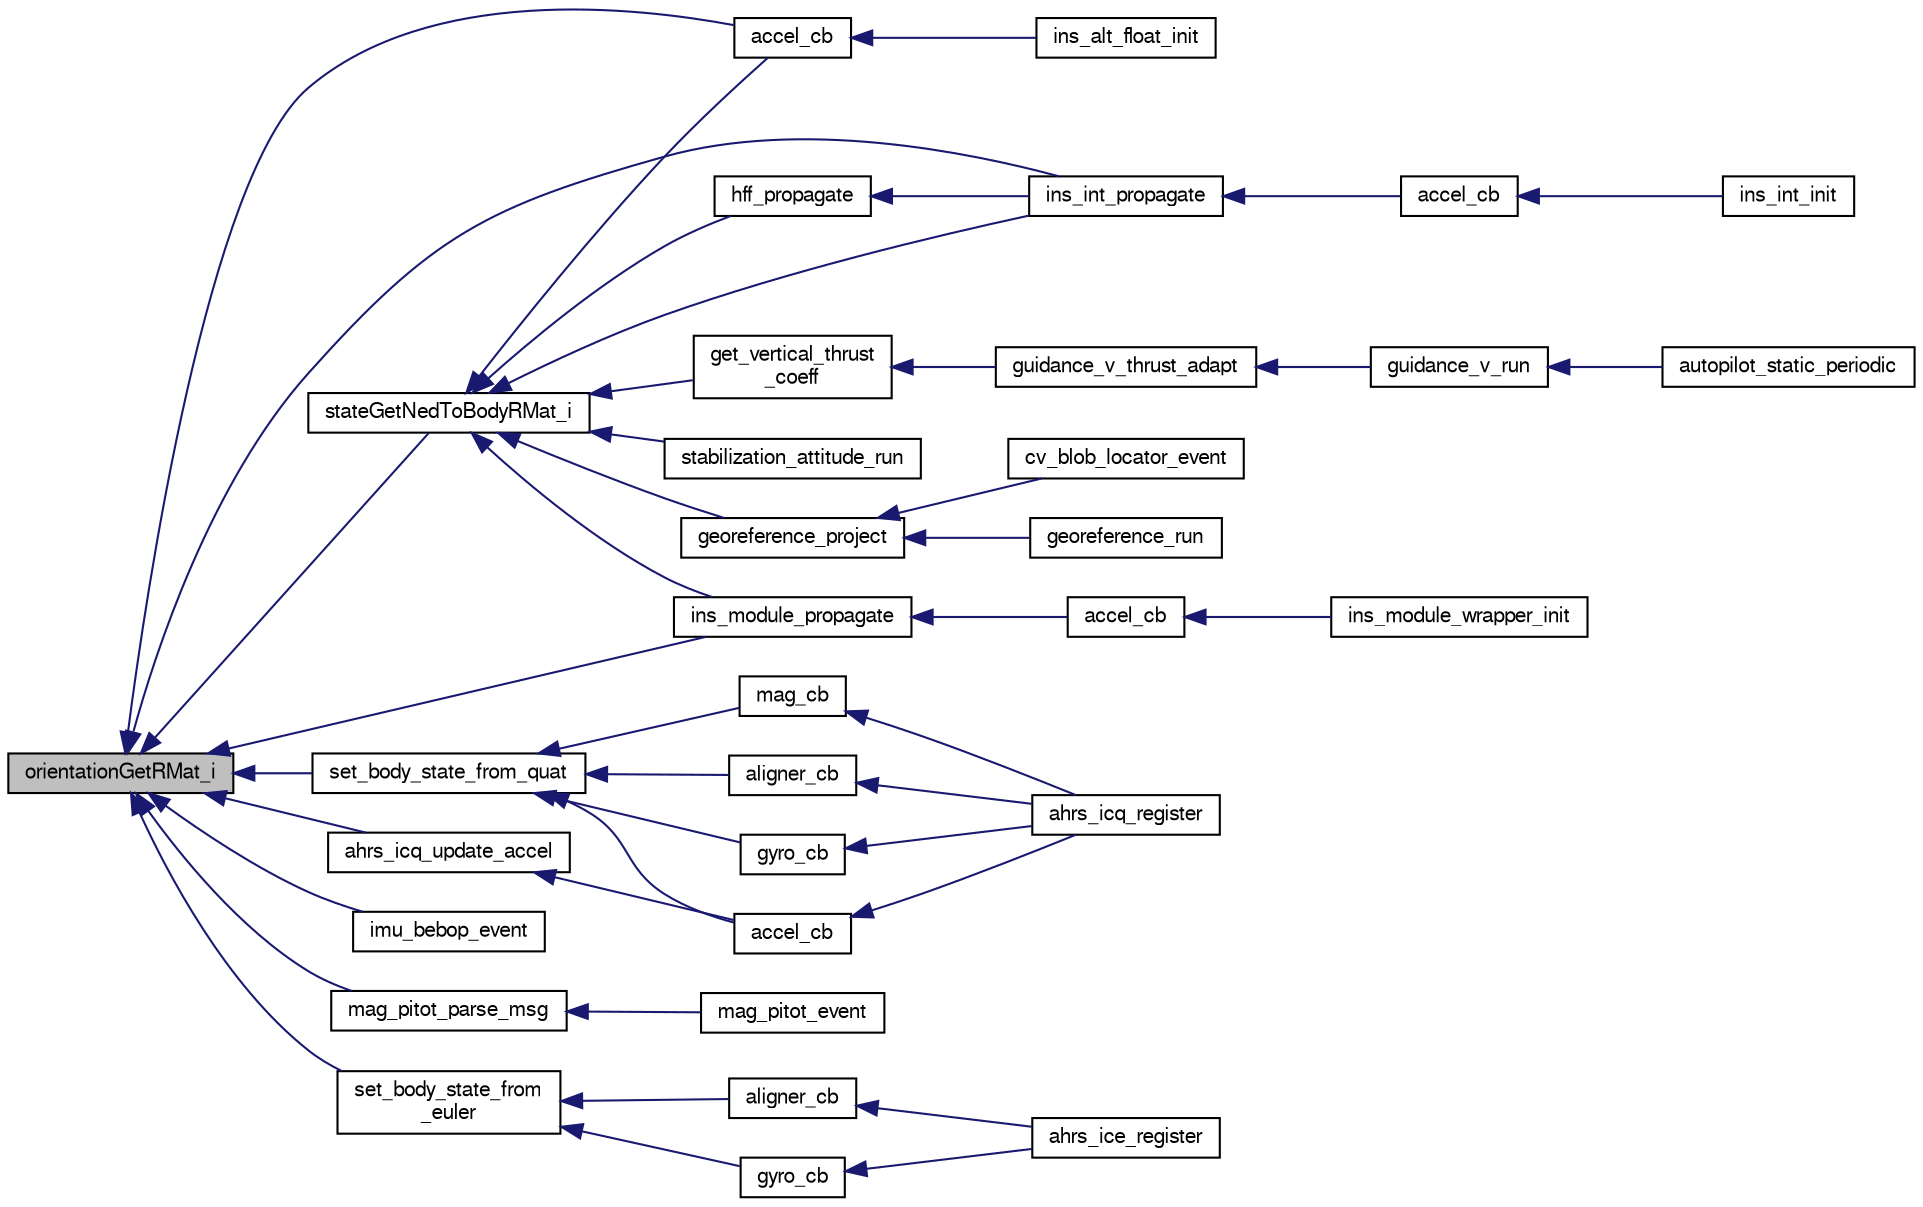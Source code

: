 digraph "orientationGetRMat_i"
{
  edge [fontname="FreeSans",fontsize="10",labelfontname="FreeSans",labelfontsize="10"];
  node [fontname="FreeSans",fontsize="10",shape=record];
  rankdir="LR";
  Node1 [label="orientationGetRMat_i",height=0.2,width=0.4,color="black", fillcolor="grey75", style="filled", fontcolor="black"];
  Node1 -> Node2 [dir="back",color="midnightblue",fontsize="10",style="solid",fontname="FreeSans"];
  Node2 [label="accel_cb",height=0.2,width=0.4,color="black", fillcolor="white", style="filled",URL="$ins__alt__float_8c.html#aacd6b1869f263f90a6f1fbe777a87793"];
  Node2 -> Node3 [dir="back",color="midnightblue",fontsize="10",style="solid",fontname="FreeSans"];
  Node3 [label="ins_alt_float_init",height=0.2,width=0.4,color="black", fillcolor="white", style="filled",URL="$ins__alt__float_8h.html#addae4691b18806ce2db90c10ef8d7274"];
  Node1 -> Node4 [dir="back",color="midnightblue",fontsize="10",style="solid",fontname="FreeSans"];
  Node4 [label="ahrs_icq_update_accel",height=0.2,width=0.4,color="black", fillcolor="white", style="filled",URL="$ahrs__int__cmpl__quat_8h.html#a217936945482b6839441d4616eab56b7"];
  Node4 -> Node5 [dir="back",color="midnightblue",fontsize="10",style="solid",fontname="FreeSans"];
  Node5 [label="accel_cb",height=0.2,width=0.4,color="black", fillcolor="white", style="filled",URL="$ahrs__int__cmpl__quat__wrapper_8c.html#aacd6b1869f263f90a6f1fbe777a87793"];
  Node5 -> Node6 [dir="back",color="midnightblue",fontsize="10",style="solid",fontname="FreeSans"];
  Node6 [label="ahrs_icq_register",height=0.2,width=0.4,color="black", fillcolor="white", style="filled",URL="$ahrs__int__cmpl__quat__wrapper_8h.html#af71a2cd8d6fabc9373e99e2aeddbbb89"];
  Node1 -> Node7 [dir="back",color="midnightblue",fontsize="10",style="solid",fontname="FreeSans"];
  Node7 [label="imu_bebop_event",height=0.2,width=0.4,color="black", fillcolor="white", style="filled",URL="$imu__bebop_8h.html#abf59a3c40b631f23435da34574ce0197",tooltip="Handle all the events of the Navstik IMU components. "];
  Node1 -> Node8 [dir="back",color="midnightblue",fontsize="10",style="solid",fontname="FreeSans"];
  Node8 [label="ins_int_propagate",height=0.2,width=0.4,color="black", fillcolor="white", style="filled",URL="$ins__int_8h.html#a51c0c3198d953f37ad8340875e9f0c29"];
  Node8 -> Node9 [dir="back",color="midnightblue",fontsize="10",style="solid",fontname="FreeSans"];
  Node9 [label="accel_cb",height=0.2,width=0.4,color="black", fillcolor="white", style="filled",URL="$ins__int_8c.html#aacd6b1869f263f90a6f1fbe777a87793"];
  Node9 -> Node10 [dir="back",color="midnightblue",fontsize="10",style="solid",fontname="FreeSans"];
  Node10 [label="ins_int_init",height=0.2,width=0.4,color="black", fillcolor="white", style="filled",URL="$ins__int_8h.html#a6f47e4e65f9697a961c3bef79e9029e4"];
  Node1 -> Node11 [dir="back",color="midnightblue",fontsize="10",style="solid",fontname="FreeSans"];
  Node11 [label="ins_module_propagate",height=0.2,width=0.4,color="black", fillcolor="white", style="filled",URL="$ins__skeleton_8h.html#af8f4d5bc7fb727602a67c65891f0cdd3"];
  Node11 -> Node12 [dir="back",color="midnightblue",fontsize="10",style="solid",fontname="FreeSans"];
  Node12 [label="accel_cb",height=0.2,width=0.4,color="black", fillcolor="white", style="filled",URL="$ins__skeleton_8c.html#aacd6b1869f263f90a6f1fbe777a87793"];
  Node12 -> Node13 [dir="back",color="midnightblue",fontsize="10",style="solid",fontname="FreeSans"];
  Node13 [label="ins_module_wrapper_init",height=0.2,width=0.4,color="black", fillcolor="white", style="filled",URL="$ins__skeleton_8h.html#a36545e3f7b1233bb331ff0952d01a9bc"];
  Node1 -> Node14 [dir="back",color="midnightblue",fontsize="10",style="solid",fontname="FreeSans"];
  Node14 [label="mag_pitot_parse_msg",height=0.2,width=0.4,color="black", fillcolor="white", style="filled",URL="$mag__pitot__uart_8c.html#a507efea07b8c1b9e6094e6895f931b87"];
  Node14 -> Node15 [dir="back",color="midnightblue",fontsize="10",style="solid",fontname="FreeSans"];
  Node15 [label="mag_pitot_event",height=0.2,width=0.4,color="black", fillcolor="white", style="filled",URL="$mag__pitot__uart_8h.html#aac788d30836b603e187ffb4f8fdcf1c6"];
  Node1 -> Node16 [dir="back",color="midnightblue",fontsize="10",style="solid",fontname="FreeSans"];
  Node16 [label="set_body_state_from\l_euler",height=0.2,width=0.4,color="black", fillcolor="white", style="filled",URL="$ahrs__int__cmpl__euler__wrapper_8c.html#a4f58a57dad0a37eca38d2fcfbb689278"];
  Node16 -> Node17 [dir="back",color="midnightblue",fontsize="10",style="solid",fontname="FreeSans"];
  Node17 [label="aligner_cb",height=0.2,width=0.4,color="black", fillcolor="white", style="filled",URL="$ahrs__int__cmpl__euler__wrapper_8c.html#abb508f672663ab1485eae5b9e1799f21"];
  Node17 -> Node18 [dir="back",color="midnightblue",fontsize="10",style="solid",fontname="FreeSans"];
  Node18 [label="ahrs_ice_register",height=0.2,width=0.4,color="black", fillcolor="white", style="filled",URL="$ahrs__int__cmpl__euler__wrapper_8h.html#a9381a05bdc4709a1da0c7eae9b5d9fbc"];
  Node16 -> Node19 [dir="back",color="midnightblue",fontsize="10",style="solid",fontname="FreeSans"];
  Node19 [label="gyro_cb",height=0.2,width=0.4,color="black", fillcolor="white", style="filled",URL="$ahrs__int__cmpl__euler__wrapper_8c.html#a47e1ea35fdb43af72537c6c9f38b889d"];
  Node19 -> Node18 [dir="back",color="midnightblue",fontsize="10",style="solid",fontname="FreeSans"];
  Node1 -> Node20 [dir="back",color="midnightblue",fontsize="10",style="solid",fontname="FreeSans"];
  Node20 [label="set_body_state_from_quat",height=0.2,width=0.4,color="black", fillcolor="white", style="filled",URL="$ahrs__int__cmpl__quat__wrapper_8c.html#abea8ede7c8ebc5179487d3464ab513bb",tooltip="Rotate angles and rates from imu to body frame and set state. "];
  Node20 -> Node5 [dir="back",color="midnightblue",fontsize="10",style="solid",fontname="FreeSans"];
  Node20 -> Node21 [dir="back",color="midnightblue",fontsize="10",style="solid",fontname="FreeSans"];
  Node21 [label="aligner_cb",height=0.2,width=0.4,color="black", fillcolor="white", style="filled",URL="$ahrs__int__cmpl__quat__wrapper_8c.html#abb508f672663ab1485eae5b9e1799f21"];
  Node21 -> Node6 [dir="back",color="midnightblue",fontsize="10",style="solid",fontname="FreeSans"];
  Node20 -> Node22 [dir="back",color="midnightblue",fontsize="10",style="solid",fontname="FreeSans"];
  Node22 [label="gyro_cb",height=0.2,width=0.4,color="black", fillcolor="white", style="filled",URL="$ahrs__int__cmpl__quat__wrapper_8c.html#a47e1ea35fdb43af72537c6c9f38b889d"];
  Node22 -> Node6 [dir="back",color="midnightblue",fontsize="10",style="solid",fontname="FreeSans"];
  Node20 -> Node23 [dir="back",color="midnightblue",fontsize="10",style="solid",fontname="FreeSans"];
  Node23 [label="mag_cb",height=0.2,width=0.4,color="black", fillcolor="white", style="filled",URL="$ahrs__int__cmpl__quat__wrapper_8c.html#a49cc1e545848b85016af530049991c02"];
  Node23 -> Node6 [dir="back",color="midnightblue",fontsize="10",style="solid",fontname="FreeSans"];
  Node1 -> Node24 [dir="back",color="midnightblue",fontsize="10",style="solid",fontname="FreeSans"];
  Node24 [label="stateGetNedToBodyRMat_i",height=0.2,width=0.4,color="black", fillcolor="white", style="filled",URL="$group__state__attitude.html#ga7c541b9b2e6231ac9a11a9e21562a5b3",tooltip="Get vehicle body attitude rotation matrix (int). "];
  Node24 -> Node25 [dir="back",color="midnightblue",fontsize="10",style="solid",fontname="FreeSans"];
  Node25 [label="get_vertical_thrust\l_coeff",height=0.2,width=0.4,color="black", fillcolor="white", style="filled",URL="$rotorcraft_2guidance_2guidance__v_8c.html#a88e5859a174ec5bf7fb911a351a15065",tooltip="get the cosine of the angle between thrust vector and gravity vector "];
  Node25 -> Node26 [dir="back",color="midnightblue",fontsize="10",style="solid",fontname="FreeSans"];
  Node26 [label="guidance_v_thrust_adapt",height=0.2,width=0.4,color="black", fillcolor="white", style="filled",URL="$rotorcraft_2guidance_2guidance__v_8h.html#a0f2c0608e9949e1d68952c3491a30a83"];
  Node26 -> Node27 [dir="back",color="midnightblue",fontsize="10",style="solid",fontname="FreeSans"];
  Node27 [label="guidance_v_run",height=0.2,width=0.4,color="black", fillcolor="white", style="filled",URL="$rotorcraft_2guidance_2guidance__v_8h.html#a5c03e8fc9dd9e84925081df8639d4001"];
  Node27 -> Node28 [dir="back",color="midnightblue",fontsize="10",style="solid",fontname="FreeSans"];
  Node28 [label="autopilot_static_periodic",height=0.2,width=0.4,color="black", fillcolor="white", style="filled",URL="$rotorcraft_2autopilot__static_8c.html#a81ff7c3a0611cb76bfbd35fc817070d6"];
  Node24 -> Node29 [dir="back",color="midnightblue",fontsize="10",style="solid",fontname="FreeSans"];
  Node29 [label="stabilization_attitude_run",height=0.2,width=0.4,color="black", fillcolor="white", style="filled",URL="$stabilization__attitude__heli__indi_8c.html#add1138c9aae1adaafdb42ddf2f0c039a"];
  Node24 -> Node30 [dir="back",color="midnightblue",fontsize="10",style="solid",fontname="FreeSans"];
  Node30 [label="georeference_project",height=0.2,width=0.4,color="black", fillcolor="white", style="filled",URL="$cv__georeference_8h.html#a230ffda49b65d6b6963063af8ab73e00"];
  Node30 -> Node31 [dir="back",color="midnightblue",fontsize="10",style="solid",fontname="FreeSans"];
  Node31 [label="cv_blob_locator_event",height=0.2,width=0.4,color="black", fillcolor="white", style="filled",URL="$cv__blob__locator_8h.html#a391703403d5b9f54b9aeb1ef368be61b"];
  Node30 -> Node32 [dir="back",color="midnightblue",fontsize="10",style="solid",fontname="FreeSans"];
  Node32 [label="georeference_run",height=0.2,width=0.4,color="black", fillcolor="white", style="filled",URL="$cv__georeference_8h.html#a913d1504b4e33a803c6f5ab06721fd6b"];
  Node24 -> Node11 [dir="back",color="midnightblue",fontsize="10",style="solid",fontname="FreeSans"];
  Node24 -> Node33 [dir="back",color="midnightblue",fontsize="10",style="solid",fontname="FreeSans"];
  Node33 [label="hff_propagate",height=0.2,width=0.4,color="black", fillcolor="white", style="filled",URL="$hf__float_8h.html#a9bdbdd8c70af4499734f76ebffbebd69"];
  Node33 -> Node8 [dir="back",color="midnightblue",fontsize="10",style="solid",fontname="FreeSans"];
  Node24 -> Node2 [dir="back",color="midnightblue",fontsize="10",style="solid",fontname="FreeSans"];
  Node24 -> Node8 [dir="back",color="midnightblue",fontsize="10",style="solid",fontname="FreeSans"];
}
